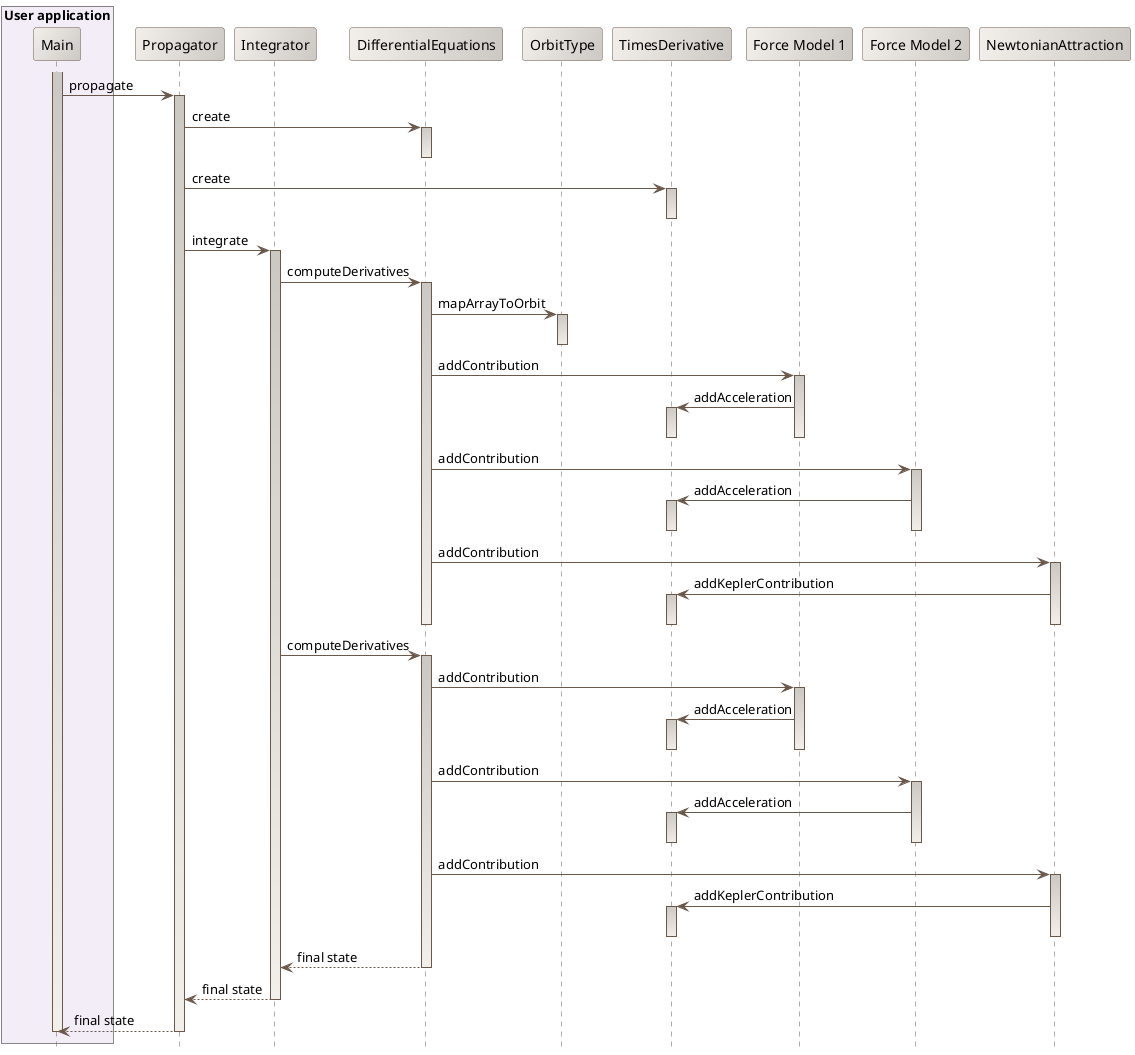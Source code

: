 ' Copyright 2002-2013 CS Systèmes d'Information
' Licensed to CS Systèmes d'Information (CS) under one or more
' contributor license agreements.  See the NOTICE file distributed with
' this work for additional information regarding copyright ownership.
' CS licenses this file to You under the Apache License, Version 2.0
' (the "License"); you may not use this file except in compliance with
' the License.  You may obtain a copy of the License at
'
'   http://www.apache.org/licenses/LICENSE-2.0
'
' Unless required by applicable law or agreed to in writing, software
' distributed under the License is distributed on an "AS IS" BASIS,
' WITHOUT WARRANTIES OR CONDITIONS OF ANY KIND, either express or implied.
' See the License for the specific language governing permissions and
' limitations under the License.
 
@startuml

  skinparam svek                                true
  skinparam NoteBackgroundColor                 #F3EFEB
  skinparam NoteBorderColor                     #691616
  skinparam NoteFontColor                       #691616
  skinparam SequenceActorBorderColor            #6A584B
  skinparam SequenceParticipantBackgroundColor  #F3EFEB/CCC9C5
  skinparam SequenceParticipantBorderColor      #6A584B
  skinparam SequenceLifeLineBackgroundColor     #CCC9C5/F3EFEB
  skinparam SequenceLifeLineBorderColor         #6A584B
  skinparam SequenceArrowColor                  #6A584B
  skinparam SequenceBorderColor                 #6A584B
  skinparam SequenceFontSize                    11

  hide footbox

  box "User application" #F3EDF7
    participant "Main" as M
  end box
  participant Propagator
  participant Integrator
  participant DifferentialEquations
  participant OrbitType
  participant TimesDerivative
  participant "Force Model 1" as F1
  participant "Force Model 2" as F2
  participant NewtonianAttraction

  activate M
  M          -> Propagator : propagate
    activate Propagator
    Propagator -> DifferentialEquations : create
      activate DifferentialEquations
      deactivate DifferentialEquations
    Propagator -> TimesDerivative : create
      activate TimesDerivative
      deactivate TimesDerivative
    Propagator -> Integrator : integrate
      activate Integrator
      Integrator -> DifferentialEquations : computeDerivatives
        activate DifferentialEquations
        DifferentialEquations -> OrbitType : mapArrayToOrbit
          activate OrbitType
          deactivate OrbitType
        DifferentialEquations -> F1 : addContribution
          activate F1
          F1 -> TimesDerivative : addAcceleration
            activate TimesDerivative
            deactivate TimesDerivative
          deactivate F1
        DifferentialEquations -> F2 : addContribution
          activate F2
          F2 -> TimesDerivative : addAcceleration
            activate TimesDerivative
            deactivate TimesDerivative
          deactivate F2
        DifferentialEquations -> NewtonianAttraction : addContribution
          activate NewtonianAttraction
          NewtonianAttraction -> TimesDerivative : addKeplerContribution
            activate TimesDerivative
            deactivate TimesDerivative
          deactivate NewtonianAttraction
        deactivate DifferentialEquations
      Integrator -> DifferentialEquations : computeDerivatives
        activate DifferentialEquations
        DifferentialEquations -> F1 : addContribution
          activate F1
          F1 -> TimesDerivative : addAcceleration
            activate TimesDerivative
            deactivate TimesDerivative
          deactivate F1
        DifferentialEquations -> F2 : addContribution
          activate F2
          F2 -> TimesDerivative : addAcceleration
            activate TimesDerivative
            deactivate TimesDerivative
          deactivate F2
        DifferentialEquations -> NewtonianAttraction : addContribution
          activate NewtonianAttraction
          NewtonianAttraction -> TimesDerivative : addKeplerContribution
            activate TimesDerivative
            deactivate TimesDerivative
          deactivate NewtonianAttraction
        DifferentialEquations --> Integrator : final state
        deactivate DifferentialEquations
      Integrator --> Propagator : final state
      deactivate Integrator
    Propagator --> M : final state
    deactivate Propagator
  deactivate M

@enduml
